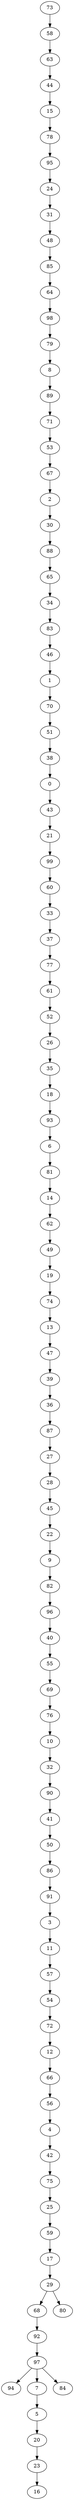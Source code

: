 digraph my_graph {
73 [label=73]
58 [label=58]
63 [label=63]
44 [label=44]
15 [label=15]
78 [label=78]
95 [label=95]
24 [label=24]
31 [label=31]
48 [label=48]
85 [label=85]
64 [label=64]
98 [label=98]
79 [label=79]
8 [label=8]
89 [label=89]
71 [label=71]
53 [label=53]
67 [label=67]
2 [label=2]
30 [label=30]
88 [label=88]
65 [label=65]
34 [label=34]
83 [label=83]
46 [label=46]
1 [label=1]
70 [label=70]
51 [label=51]
38 [label=38]
0 [label=0]
43 [label=43]
21 [label=21]
99 [label=99]
60 [label=60]
33 [label=33]
37 [label=37]
77 [label=77]
61 [label=61]
52 [label=52]
26 [label=26]
35 [label=35]
18 [label=18]
93 [label=93]
6 [label=6]
81 [label=81]
14 [label=14]
62 [label=62]
49 [label=49]
19 [label=19]
74 [label=74]
13 [label=13]
47 [label=47]
39 [label=39]
36 [label=36]
87 [label=87]
27 [label=27]
28 [label=28]
45 [label=45]
22 [label=22]
9 [label=9]
82 [label=82]
96 [label=96]
40 [label=40]
55 [label=55]
69 [label=69]
76 [label=76]
10 [label=10]
32 [label=32]
90 [label=90]
41 [label=41]
50 [label=50]
86 [label=86]
91 [label=91]
3 [label=3]
11 [label=11]
57 [label=57]
54 [label=54]
72 [label=72]
12 [label=12]
66 [label=66]
56 [label=56]
4 [label=4]
42 [label=42]
75 [label=75]
25 [label=25]
59 [label=59]
17 [label=17]
29 [label=29]
68 [label=68]
92 [label=92]
97 [label=97]
94 [label=94]
7 [label=7]
5 [label=5]
20 [label=20]
23 [label=23]
16 [label=16]
84 [label=84]
80 [label=80]
73->58
58->63
63->44
44->15
15->78
78->95
95->24
24->31
31->48
48->85
85->64
64->98
98->79
79->8
8->89
89->71
71->53
53->67
67->2
2->30
30->88
88->65
65->34
34->83
83->46
46->1
1->70
70->51
51->38
38->0
0->43
43->21
21->99
99->60
60->33
33->37
37->77
77->61
61->52
52->26
26->35
35->18
18->93
93->6
6->81
81->14
14->62
62->49
49->19
19->74
74->13
13->47
47->39
39->36
36->87
87->27
27->28
28->45
45->22
22->9
9->82
82->96
96->40
40->55
55->69
69->76
76->10
10->32
32->90
90->41
41->50
50->86
86->91
91->3
3->11
11->57
57->54
54->72
72->12
12->66
66->56
56->4
4->42
42->75
75->25
25->59
59->17
17->29
29->68
68->92
92->97
97->94
97->7
7->5
5->20
20->23
23->16
97->84
29->80
}